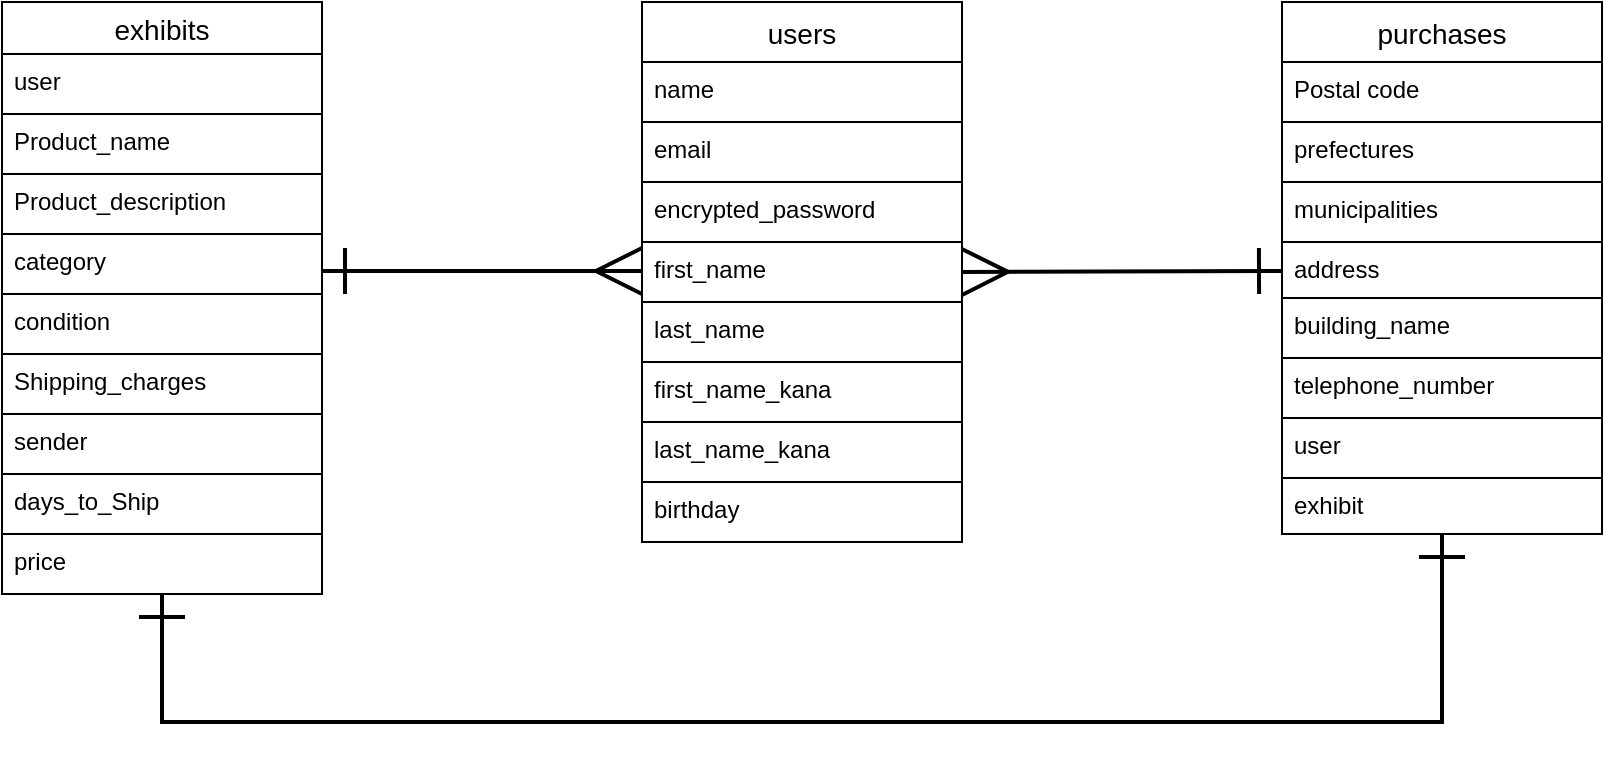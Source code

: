 <mxfile>
    <diagram id="Ec6GmhOhu065yx23lRJ9" name="ページ1">
        <mxGraphModel dx="951" dy="755" grid="0" gridSize="10" guides="1" tooltips="1" connect="1" arrows="1" fold="1" page="1" pageScale="1" pageWidth="827" pageHeight="1169" math="0" shadow="0">
            <root>
                <mxCell id="0"/>
                <mxCell id="1" parent="0"/>
                <mxCell id="2" value="users" style="swimlane;fontStyle=0;childLayout=stackLayout;horizontal=1;startSize=30;horizontalStack=0;resizeParent=1;resizeParentMax=0;resizeLast=0;collapsible=1;marginBottom=0;align=center;fontSize=14;strokeWidth=1;direction=east;" parent="1" vertex="1">
                    <mxGeometry x="330" y="240" width="160" height="120" as="geometry"/>
                </mxCell>
                <mxCell id="3" value="name" style="text;strokeColor=default;fillColor=none;spacingLeft=4;spacingRight=4;overflow=hidden;rotatable=0;points=[[0,0.5],[1,0.5]];portConstraint=eastwest;fontSize=12;" parent="2" vertex="1">
                    <mxGeometry y="30" width="160" height="30" as="geometry"/>
                </mxCell>
                <mxCell id="4" value="email" style="text;strokeColor=default;fillColor=none;spacingLeft=4;spacingRight=4;overflow=hidden;rotatable=0;points=[[0,0.5],[1,0.5]];portConstraint=eastwest;fontSize=12;shadow=0;" parent="2" vertex="1">
                    <mxGeometry y="60" width="160" height="30" as="geometry"/>
                </mxCell>
                <mxCell id="5" value="encrypted_password" style="text;strokeColor=default;fillColor=none;spacingLeft=4;spacingRight=4;overflow=hidden;rotatable=0;points=[[0,0.5],[1,0.5]];portConstraint=eastwest;fontSize=12;" parent="2" vertex="1">
                    <mxGeometry y="90" width="160" height="30" as="geometry"/>
                </mxCell>
                <mxCell id="6" value="exhibits" style="swimlane;fontStyle=0;childLayout=stackLayout;horizontal=1;startSize=26;horizontalStack=0;resizeParent=1;resizeParentMax=0;resizeLast=0;collapsible=1;marginBottom=0;align=center;fontSize=14;" parent="1" vertex="1">
                    <mxGeometry x="10" y="240" width="160" height="116" as="geometry"/>
                </mxCell>
                <mxCell id="7" value="user" style="text;strokeColor=default;fillColor=none;spacingLeft=4;spacingRight=4;overflow=hidden;rotatable=0;points=[[0,0.5],[1,0.5]];portConstraint=eastwest;fontSize=12;" parent="6" vertex="1">
                    <mxGeometry y="26" width="160" height="30" as="geometry"/>
                </mxCell>
                <mxCell id="8" value="Product_name" style="text;strokeColor=default;fillColor=none;spacingLeft=4;spacingRight=4;overflow=hidden;rotatable=0;points=[[0,0.5],[1,0.5]];portConstraint=eastwest;fontSize=12;" parent="6" vertex="1">
                    <mxGeometry y="56" width="160" height="30" as="geometry"/>
                </mxCell>
                <mxCell id="9" value="Product_description" style="text;strokeColor=none;fillColor=none;spacingLeft=4;spacingRight=4;overflow=hidden;rotatable=0;points=[[0,0.5],[1,0.5]];portConstraint=eastwest;fontSize=12;" parent="6" vertex="1">
                    <mxGeometry y="86" width="160" height="30" as="geometry"/>
                </mxCell>
                <mxCell id="10" value="purchases" style="swimlane;fontStyle=0;childLayout=stackLayout;horizontal=1;startSize=30;horizontalStack=0;resizeParent=1;resizeParentMax=0;resizeLast=0;collapsible=1;marginBottom=0;align=center;fontSize=14;strokeWidth=1;perimeterSpacing=0;" parent="1" vertex="1">
                    <mxGeometry x="650" y="240" width="160" height="120" as="geometry"/>
                </mxCell>
                <mxCell id="11" value="Postal code" style="text;strokeColor=default;fillColor=none;spacingLeft=4;spacingRight=4;overflow=hidden;rotatable=0;points=[[0,0.5],[1,0.5]];portConstraint=eastwest;fontSize=12;strokeWidth=1;perimeterSpacing=0;" parent="10" vertex="1">
                    <mxGeometry y="30" width="160" height="30" as="geometry"/>
                </mxCell>
                <mxCell id="12" value="prefectures" style="text;strokeColor=default;fillColor=none;spacingLeft=4;spacingRight=4;overflow=hidden;rotatable=0;points=[[0,0.5],[1,0.5]];portConstraint=eastwest;fontSize=12;strokeWidth=1;perimeterSpacing=0;" parent="10" vertex="1">
                    <mxGeometry y="60" width="160" height="30" as="geometry"/>
                </mxCell>
                <mxCell id="13" value="municipalities" style="text;strokeColor=default;fillColor=none;spacingLeft=4;spacingRight=4;overflow=hidden;rotatable=0;points=[[0,0.5],[1,0.5]];portConstraint=eastwest;fontSize=12;strokeWidth=1;perimeterSpacing=0;" parent="10" vertex="1">
                    <mxGeometry y="90" width="160" height="30" as="geometry"/>
                </mxCell>
                <mxCell id="14" value="first_name" style="text;strokeColor=default;fillColor=none;spacingLeft=4;spacingRight=4;overflow=hidden;rotatable=0;points=[[0,0.5],[1,0.5]];portConstraint=eastwest;fontSize=12;shadow=0;" parent="1" vertex="1">
                    <mxGeometry x="330" y="360" width="160" height="30" as="geometry"/>
                </mxCell>
                <mxCell id="15" value="last_name" style="text;strokeColor=default;fillColor=none;spacingLeft=4;spacingRight=4;overflow=hidden;rotatable=0;points=[[0,0.5],[1,0.5]];portConstraint=eastwest;fontSize=12;shadow=0;" parent="1" vertex="1">
                    <mxGeometry x="330" y="390" width="160" height="30" as="geometry"/>
                </mxCell>
                <mxCell id="16" value="first_name_kana" style="text;strokeColor=default;fillColor=none;spacingLeft=4;spacingRight=4;overflow=hidden;rotatable=0;points=[[0,0.5],[1,0.5]];portConstraint=eastwest;fontSize=12;shadow=0;" parent="1" vertex="1">
                    <mxGeometry x="330" y="420" width="160" height="30" as="geometry"/>
                </mxCell>
                <mxCell id="17" value="last_name_kana" style="text;strokeColor=default;fillColor=none;spacingLeft=4;spacingRight=4;overflow=hidden;rotatable=0;points=[[0,0.5],[1,0.5]];portConstraint=eastwest;fontSize=12;shadow=0;" parent="1" vertex="1">
                    <mxGeometry x="330" y="450" width="160" height="30" as="geometry"/>
                </mxCell>
                <mxCell id="18" value="birthday" style="text;strokeColor=default;fillColor=none;spacingLeft=4;spacingRight=4;overflow=hidden;rotatable=0;points=[[0,0.5],[1,0.5]];portConstraint=eastwest;fontSize=12;shadow=0;" parent="1" vertex="1">
                    <mxGeometry x="330" y="480" width="160" height="30" as="geometry"/>
                </mxCell>
                <mxCell id="19" value="address" style="text;strokeColor=default;fillColor=none;spacingLeft=4;spacingRight=4;overflow=hidden;rotatable=0;points=[[0,0.5],[1,0.5]];portConstraint=eastwest;fontSize=12;shadow=0;strokeWidth=1;perimeterSpacing=0;" parent="1" vertex="1">
                    <mxGeometry x="650" y="360" width="160" height="28" as="geometry"/>
                </mxCell>
                <mxCell id="23" value="building_name" style="text;strokeColor=default;fillColor=none;spacingLeft=4;spacingRight=4;overflow=hidden;rotatable=0;points=[[0,0.5],[1,0.5]];portConstraint=eastwest;fontSize=12;shadow=0;strokeWidth=1;perimeterSpacing=0;" parent="1" vertex="1">
                    <mxGeometry x="650" y="388" width="160" height="30" as="geometry"/>
                </mxCell>
                <mxCell id="24" value="telephone_number" style="text;strokeColor=default;fillColor=none;spacingLeft=4;spacingRight=4;overflow=hidden;rotatable=0;points=[[0,0.5],[1,0.5]];portConstraint=eastwest;fontSize=12;shadow=0;strokeWidth=1;perimeterSpacing=0;" parent="1" vertex="1">
                    <mxGeometry x="650" y="418" width="160" height="30" as="geometry"/>
                </mxCell>
                <mxCell id="25" value="user" style="text;strokeColor=default;fillColor=none;spacingLeft=4;spacingRight=4;overflow=hidden;rotatable=0;points=[[0,0.5],[1,0.5]];portConstraint=eastwest;fontSize=12;shadow=0;strokeWidth=1;perimeterSpacing=0;" parent="1" vertex="1">
                    <mxGeometry x="650" y="448" width="160" height="30" as="geometry"/>
                </mxCell>
                <mxCell id="26" value="exhibit" style="text;strokeColor=default;fillColor=none;spacingLeft=4;spacingRight=4;overflow=hidden;rotatable=0;points=[[0,0.5],[1,0.5]];portConstraint=eastwest;fontSize=12;shadow=0;strokeWidth=1;perimeterSpacing=0;" parent="1" vertex="1">
                    <mxGeometry x="650" y="478" width="160" height="28" as="geometry"/>
                </mxCell>
                <mxCell id="27" value="category" style="text;strokeColor=default;fillColor=none;spacingLeft=4;spacingRight=4;overflow=hidden;rotatable=0;points=[[0,0.5],[1,0.5]];portConstraint=eastwest;fontSize=12;shadow=0;" parent="1" vertex="1">
                    <mxGeometry x="10" y="356" width="160" height="30" as="geometry"/>
                </mxCell>
                <mxCell id="28" value="condition" style="text;strokeColor=default;fillColor=none;spacingLeft=4;spacingRight=4;overflow=hidden;rotatable=0;points=[[0,0.5],[1,0.5]];portConstraint=eastwest;fontSize=12;shadow=0;" parent="1" vertex="1">
                    <mxGeometry x="10" y="386" width="160" height="30" as="geometry"/>
                </mxCell>
                <mxCell id="29" value="Shipping_charges" style="text;strokeColor=default;fillColor=none;spacingLeft=4;spacingRight=4;overflow=hidden;rotatable=0;points=[[0,0.5],[1,0.5]];portConstraint=eastwest;fontSize=12;shadow=0;" parent="1" vertex="1">
                    <mxGeometry x="10" y="416" width="160" height="30" as="geometry"/>
                </mxCell>
                <mxCell id="30" value="sender" style="text;strokeColor=default;fillColor=none;spacingLeft=4;spacingRight=4;overflow=hidden;rotatable=0;points=[[0,0.5],[1,0.5]];portConstraint=eastwest;fontSize=12;shadow=0;" parent="1" vertex="1">
                    <mxGeometry x="10" y="446" width="160" height="30" as="geometry"/>
                </mxCell>
                <mxCell id="31" value="days_to_Ship" style="text;strokeColor=default;fillColor=none;spacingLeft=4;spacingRight=4;overflow=hidden;rotatable=0;points=[[0,0.5],[1,0.5]];portConstraint=eastwest;fontSize=12;shadow=0;" parent="1" vertex="1">
                    <mxGeometry x="10" y="476" width="160" height="30" as="geometry"/>
                </mxCell>
                <mxCell id="32" value="price" style="text;strokeColor=default;fillColor=none;spacingLeft=4;spacingRight=4;overflow=hidden;rotatable=0;points=[[0,0.5],[1,0.5]];portConstraint=eastwest;fontSize=12;shadow=0;" parent="1" vertex="1">
                    <mxGeometry x="10" y="506" width="160" height="30" as="geometry"/>
                </mxCell>
                <mxCell id="35" value="" style="endArrow=ERmany;html=1;rounded=0;strokeWidth=2;startArrow=ERone;startFill=0;endFill=0;targetPerimeterSpacing=0;jumpSize=6;endSize=20;startSize=20;" parent="1" edge="1">
                    <mxGeometry relative="1" as="geometry">
                        <mxPoint x="170" y="374.5" as="sourcePoint"/>
                        <mxPoint x="330" y="374.5" as="targetPoint"/>
                    </mxGeometry>
                </mxCell>
                <mxCell id="38" value="" style="endArrow=ERone;html=1;rounded=0;strokeWidth=2;endFill=0;exitX=1;exitY=0.5;exitDx=0;exitDy=0;startArrow=ERmany;startFill=0;endSize=20;startSize=20;" parent="1" source="14" edge="1">
                    <mxGeometry relative="1" as="geometry">
                        <mxPoint x="570" y="375" as="sourcePoint"/>
                        <mxPoint x="650" y="374.5" as="targetPoint"/>
                    </mxGeometry>
                </mxCell>
                <mxCell id="42" value="" style="endArrow=ERone;html=1;rounded=0;startSize=20;endSize=20;targetPerimeterSpacing=0;strokeWidth=2;jumpSize=6;startArrow=ERone;startFill=0;endFill=0;" parent="1" source="32" target="26" edge="1">
                    <mxGeometry relative="1" as="geometry">
                        <mxPoint x="88" y="600" as="sourcePoint"/>
                        <mxPoint x="730" y="510" as="targetPoint"/>
                        <Array as="points">
                            <mxPoint x="90" y="600"/>
                            <mxPoint x="730" y="600"/>
                        </Array>
                    </mxGeometry>
                </mxCell>
            </root>
        </mxGraphModel>
    </diagram>
</mxfile>